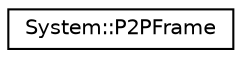 digraph G
{
  edge [fontname="Helvetica",fontsize="10",labelfontname="Helvetica",labelfontsize="10"];
  node [fontname="Helvetica",fontsize="10",shape=record];
  rankdir="LR";
  Node1 [label="System::P2PFrame",height=0.2,width=0.4,color="black", fillcolor="white", style="filled",URL="$class_system_1_1_p2_p_frame.html"];
}
